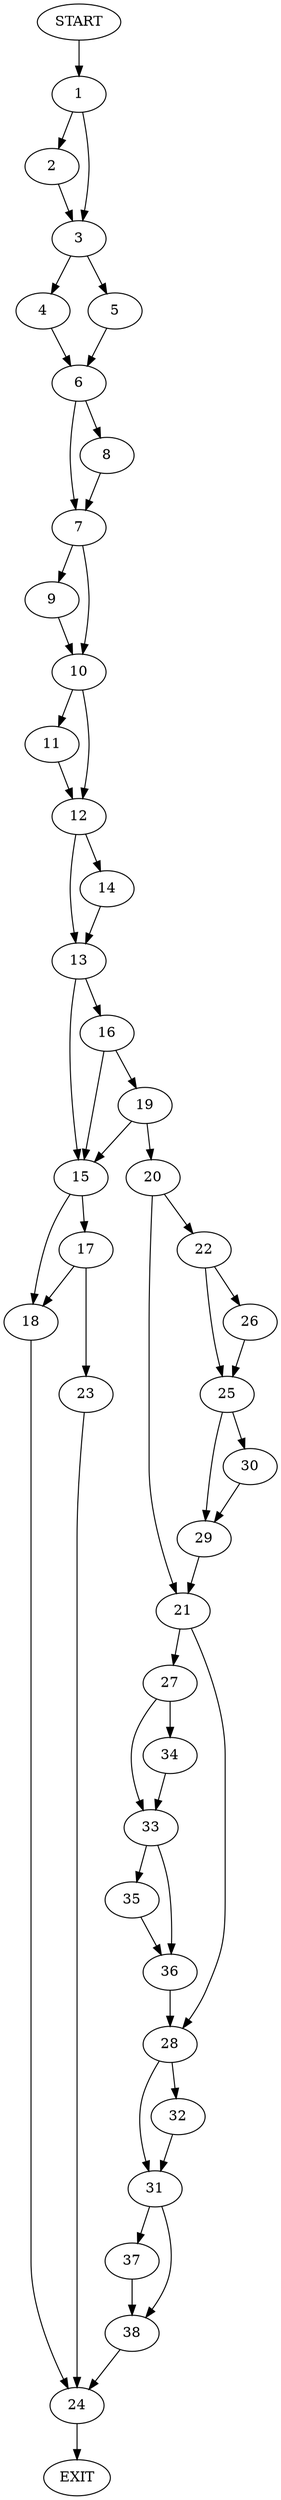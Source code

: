 digraph {
0 [label="START"]
39 [label="EXIT"]
0 -> 1
1 -> 2
1 -> 3
2 -> 3
3 -> 4
3 -> 5
5 -> 6
4 -> 6
6 -> 7
6 -> 8
8 -> 7
7 -> 9
7 -> 10
9 -> 10
10 -> 11
10 -> 12
12 -> 13
12 -> 14
11 -> 12
13 -> 15
13 -> 16
14 -> 13
15 -> 17
15 -> 18
16 -> 15
16 -> 19
19 -> 15
19 -> 20
20 -> 21
20 -> 22
17 -> 23
17 -> 18
18 -> 24
23 -> 24
24 -> 39
22 -> 25
22 -> 26
21 -> 27
21 -> 28
25 -> 29
25 -> 30
26 -> 25
30 -> 29
29 -> 21
28 -> 31
28 -> 32
27 -> 33
27 -> 34
33 -> 35
33 -> 36
34 -> 33
35 -> 36
36 -> 28
31 -> 37
31 -> 38
32 -> 31
38 -> 24
37 -> 38
}
